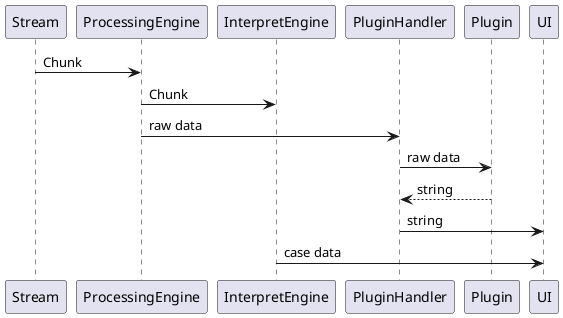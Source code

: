 @startuml
Stream -> ProcessingEngine: Chunk
ProcessingEngine -> InterpretEngine: Chunk

ProcessingEngine -> PluginHandler: raw data
PluginHandler -> Plugin: raw data
Plugin --> PluginHandler: string
PluginHandler -> UI: string
InterpretEngine -> UI: case data

@enduml